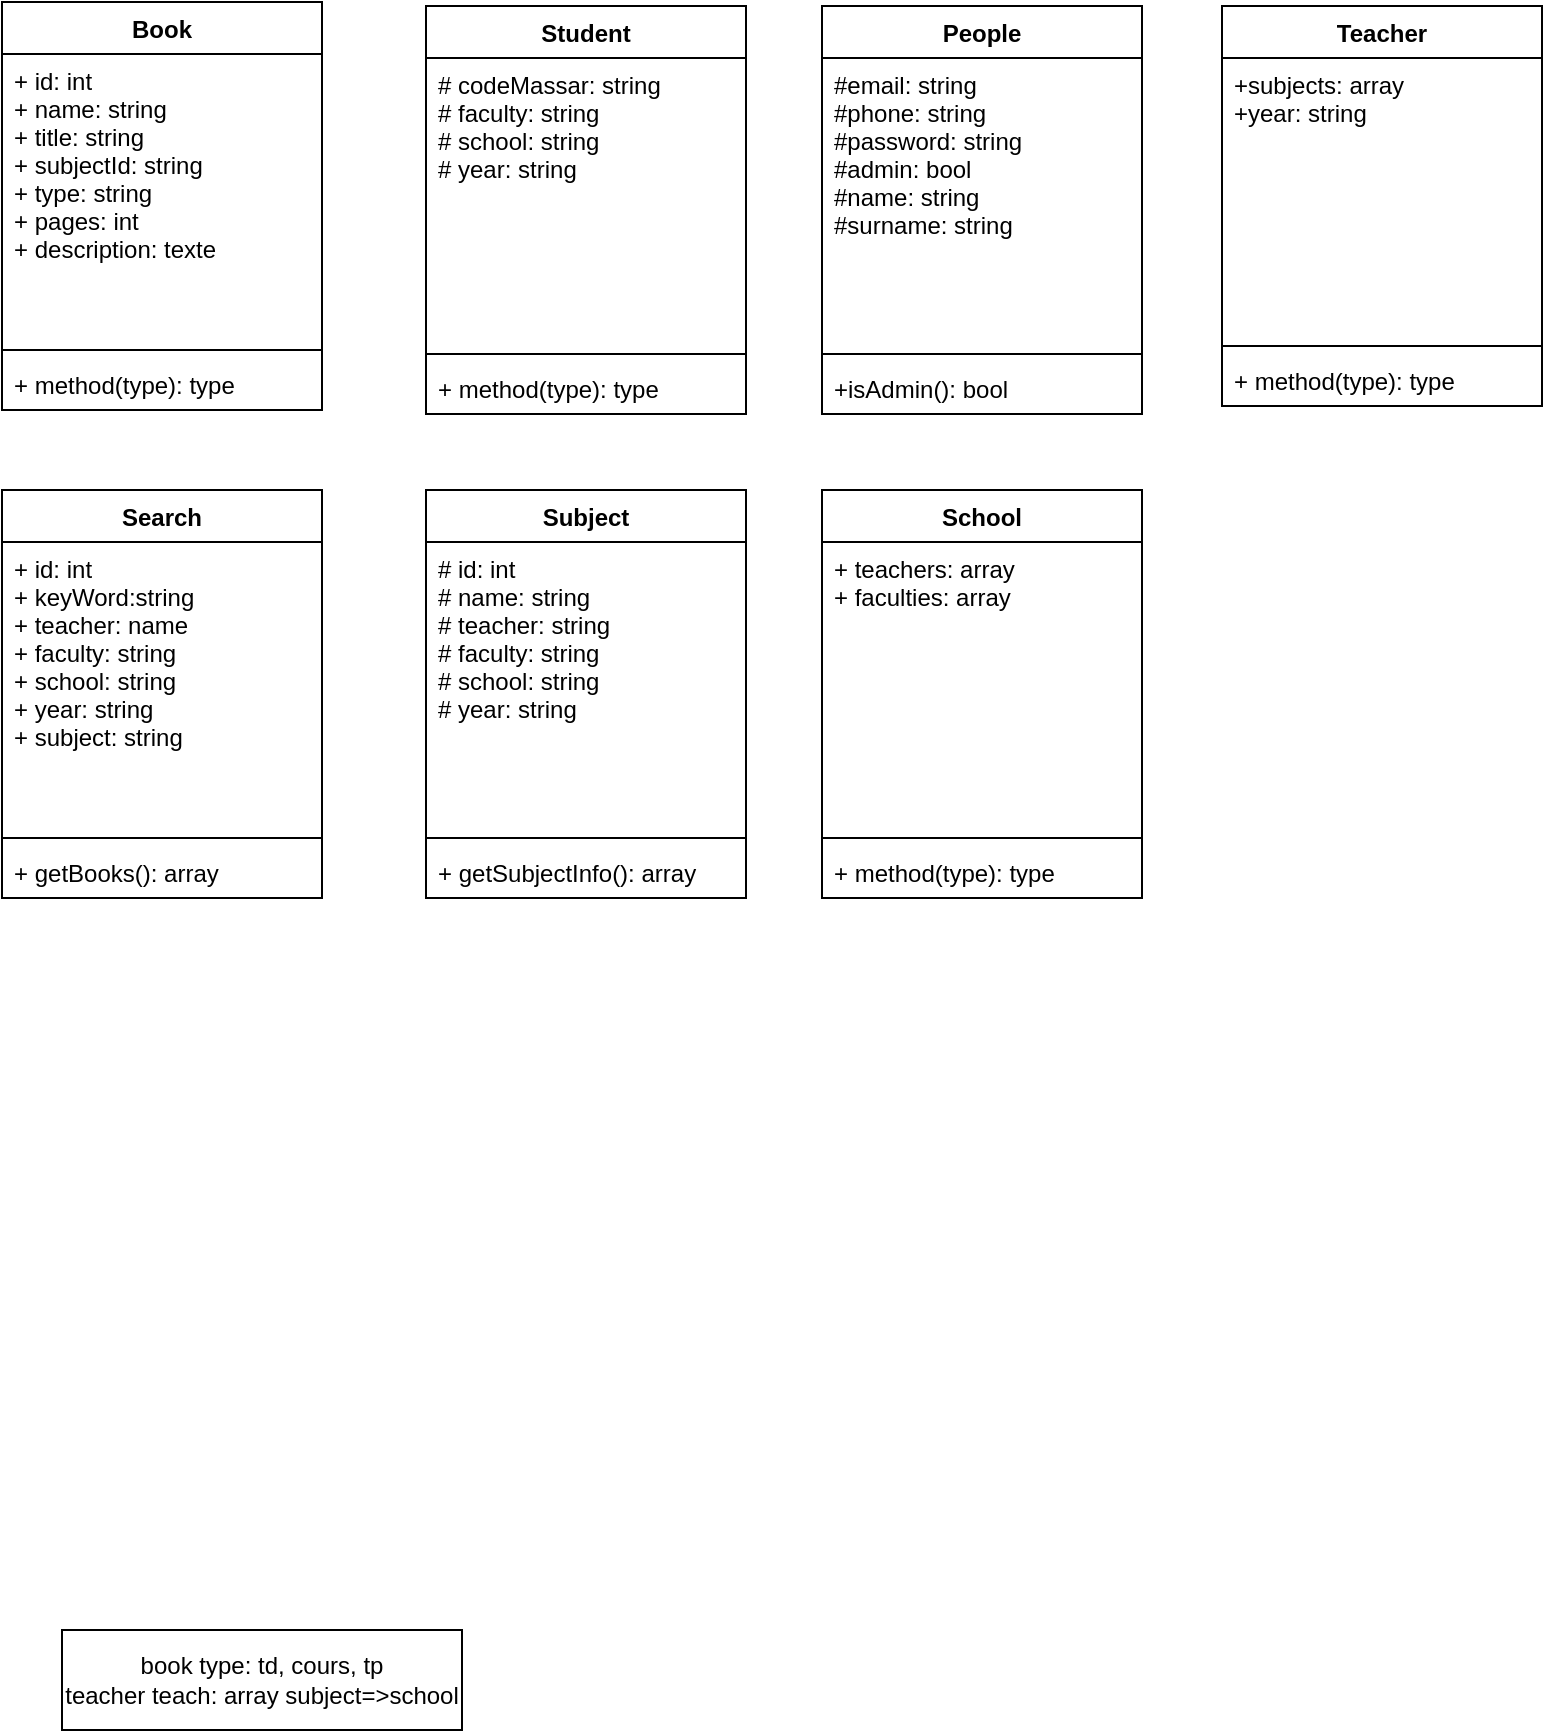 <mxfile version="20.1.1" type="device" pages="2"><diagram id="FH7fq1m5Ihhq7P5iI2lx" name="Page-1"><mxGraphModel dx="932" dy="416" grid="1" gridSize="10" guides="1" tooltips="1" connect="1" arrows="1" fold="1" page="1" pageScale="1" pageWidth="827" pageHeight="1169" math="0" shadow="0"><root><mxCell id="0"/><mxCell id="1" parent="0"/><mxCell id="POIA7cHZcUUvhXnqmmPW-1" value="book type: td, cours, tp&lt;br&gt;teacher teach: array subject=&amp;gt;school" style="rounded=0;whiteSpace=wrap;html=1;" vertex="1" parent="1"><mxGeometry x="60" y="840" width="200" height="50" as="geometry"/></mxCell><mxCell id="s6F9CiaSp1e1iH-kQ-8I-5" value="Student" style="swimlane;fontStyle=1;align=center;verticalAlign=top;childLayout=stackLayout;horizontal=1;startSize=26;horizontalStack=0;resizeParent=1;resizeParentMax=0;resizeLast=0;collapsible=1;marginBottom=0;" vertex="1" parent="1"><mxGeometry x="242" y="28" width="160" height="204" as="geometry"/></mxCell><mxCell id="s6F9CiaSp1e1iH-kQ-8I-6" value="# codeMassar: string&#10;# faculty: string&#10;# school: string&#10;# year: string" style="text;strokeColor=none;fillColor=none;align=left;verticalAlign=top;spacingLeft=4;spacingRight=4;overflow=hidden;rotatable=0;points=[[0,0.5],[1,0.5]];portConstraint=eastwest;" vertex="1" parent="s6F9CiaSp1e1iH-kQ-8I-5"><mxGeometry y="26" width="160" height="144" as="geometry"/></mxCell><mxCell id="s6F9CiaSp1e1iH-kQ-8I-7" value="" style="line;strokeWidth=1;fillColor=none;align=left;verticalAlign=middle;spacingTop=-1;spacingLeft=3;spacingRight=3;rotatable=0;labelPosition=right;points=[];portConstraint=eastwest;" vertex="1" parent="s6F9CiaSp1e1iH-kQ-8I-5"><mxGeometry y="170" width="160" height="8" as="geometry"/></mxCell><mxCell id="s6F9CiaSp1e1iH-kQ-8I-8" value="+ method(type): type" style="text;strokeColor=none;fillColor=none;align=left;verticalAlign=top;spacingLeft=4;spacingRight=4;overflow=hidden;rotatable=0;points=[[0,0.5],[1,0.5]];portConstraint=eastwest;" vertex="1" parent="s6F9CiaSp1e1iH-kQ-8I-5"><mxGeometry y="178" width="160" height="26" as="geometry"/></mxCell><mxCell id="s6F9CiaSp1e1iH-kQ-8I-1" value="Teacher" style="swimlane;fontStyle=1;align=center;verticalAlign=top;childLayout=stackLayout;horizontal=1;startSize=26;horizontalStack=0;resizeParent=1;resizeParentMax=0;resizeLast=0;collapsible=1;marginBottom=0;" vertex="1" parent="1"><mxGeometry x="640" y="28" width="160" height="200" as="geometry"/></mxCell><mxCell id="s6F9CiaSp1e1iH-kQ-8I-2" value="+subjects: array&#10;+year: string" style="text;strokeColor=none;fillColor=none;align=left;verticalAlign=top;spacingLeft=4;spacingRight=4;overflow=hidden;rotatable=0;points=[[0,0.5],[1,0.5]];portConstraint=eastwest;" vertex="1" parent="s6F9CiaSp1e1iH-kQ-8I-1"><mxGeometry y="26" width="160" height="140" as="geometry"/></mxCell><mxCell id="s6F9CiaSp1e1iH-kQ-8I-3" value="" style="line;strokeWidth=1;fillColor=none;align=left;verticalAlign=middle;spacingTop=-1;spacingLeft=3;spacingRight=3;rotatable=0;labelPosition=right;points=[];portConstraint=eastwest;" vertex="1" parent="s6F9CiaSp1e1iH-kQ-8I-1"><mxGeometry y="166" width="160" height="8" as="geometry"/></mxCell><mxCell id="s6F9CiaSp1e1iH-kQ-8I-4" value="+ method(type): type" style="text;strokeColor=none;fillColor=none;align=left;verticalAlign=top;spacingLeft=4;spacingRight=4;overflow=hidden;rotatable=0;points=[[0,0.5],[1,0.5]];portConstraint=eastwest;" vertex="1" parent="s6F9CiaSp1e1iH-kQ-8I-1"><mxGeometry y="174" width="160" height="26" as="geometry"/></mxCell><mxCell id="3PnVV1oMiMbz4VTsRcU4-6" value="Subject" style="swimlane;fontStyle=1;align=center;verticalAlign=top;childLayout=stackLayout;horizontal=1;startSize=26;horizontalStack=0;resizeParent=1;resizeParentMax=0;resizeLast=0;collapsible=1;marginBottom=0;" vertex="1" parent="1"><mxGeometry x="242" y="270" width="160" height="204" as="geometry"/></mxCell><mxCell id="3PnVV1oMiMbz4VTsRcU4-7" value="# id: int&#10;# name: string&#10;# teacher: string&#10;# faculty: string&#10;# school: string&#10;# year: string" style="text;strokeColor=none;fillColor=none;align=left;verticalAlign=top;spacingLeft=4;spacingRight=4;overflow=hidden;rotatable=0;points=[[0,0.5],[1,0.5]];portConstraint=eastwest;" vertex="1" parent="3PnVV1oMiMbz4VTsRcU4-6"><mxGeometry y="26" width="160" height="144" as="geometry"/></mxCell><mxCell id="3PnVV1oMiMbz4VTsRcU4-8" value="" style="line;strokeWidth=1;fillColor=none;align=left;verticalAlign=middle;spacingTop=-1;spacingLeft=3;spacingRight=3;rotatable=0;labelPosition=right;points=[];portConstraint=eastwest;" vertex="1" parent="3PnVV1oMiMbz4VTsRcU4-6"><mxGeometry y="170" width="160" height="8" as="geometry"/></mxCell><mxCell id="3PnVV1oMiMbz4VTsRcU4-9" value="+ getSubjectInfo(): array" style="text;strokeColor=none;fillColor=none;align=left;verticalAlign=top;spacingLeft=4;spacingRight=4;overflow=hidden;rotatable=0;points=[[0,0.5],[1,0.5]];portConstraint=eastwest;" vertex="1" parent="3PnVV1oMiMbz4VTsRcU4-6"><mxGeometry y="178" width="160" height="26" as="geometry"/></mxCell><mxCell id="3PnVV1oMiMbz4VTsRcU4-10" value="School" style="swimlane;fontStyle=1;align=center;verticalAlign=top;childLayout=stackLayout;horizontal=1;startSize=26;horizontalStack=0;resizeParent=1;resizeParentMax=0;resizeLast=0;collapsible=1;marginBottom=0;" vertex="1" parent="1"><mxGeometry x="440" y="270" width="160" height="204" as="geometry"/></mxCell><mxCell id="3PnVV1oMiMbz4VTsRcU4-11" value="+ teachers: array&#10;+ faculties: array" style="text;strokeColor=none;fillColor=none;align=left;verticalAlign=top;spacingLeft=4;spacingRight=4;overflow=hidden;rotatable=0;points=[[0,0.5],[1,0.5]];portConstraint=eastwest;" vertex="1" parent="3PnVV1oMiMbz4VTsRcU4-10"><mxGeometry y="26" width="160" height="144" as="geometry"/></mxCell><mxCell id="3PnVV1oMiMbz4VTsRcU4-12" value="" style="line;strokeWidth=1;fillColor=none;align=left;verticalAlign=middle;spacingTop=-1;spacingLeft=3;spacingRight=3;rotatable=0;labelPosition=right;points=[];portConstraint=eastwest;" vertex="1" parent="3PnVV1oMiMbz4VTsRcU4-10"><mxGeometry y="170" width="160" height="8" as="geometry"/></mxCell><mxCell id="3PnVV1oMiMbz4VTsRcU4-13" value="+ method(type): type" style="text;strokeColor=none;fillColor=none;align=left;verticalAlign=top;spacingLeft=4;spacingRight=4;overflow=hidden;rotatable=0;points=[[0,0.5],[1,0.5]];portConstraint=eastwest;" vertex="1" parent="3PnVV1oMiMbz4VTsRcU4-10"><mxGeometry y="178" width="160" height="26" as="geometry"/></mxCell><mxCell id="3PnVV1oMiMbz4VTsRcU4-20" value="Book" style="swimlane;fontStyle=1;align=center;verticalAlign=top;childLayout=stackLayout;horizontal=1;startSize=26;horizontalStack=0;resizeParent=1;resizeParentMax=0;resizeLast=0;collapsible=1;marginBottom=0;" vertex="1" parent="1"><mxGeometry x="30" y="26" width="160" height="204" as="geometry"/></mxCell><mxCell id="3PnVV1oMiMbz4VTsRcU4-21" value="+ id: int&#10;+ name: string&#10;+ title: string&#10;+ subjectId: string&#10;+ type: string&#10;+ pages: int&#10;+ description: texte&#10;&#10;&#10;" style="text;strokeColor=none;fillColor=none;align=left;verticalAlign=top;spacingLeft=4;spacingRight=4;overflow=hidden;rotatable=0;points=[[0,0.5],[1,0.5]];portConstraint=eastwest;" vertex="1" parent="3PnVV1oMiMbz4VTsRcU4-20"><mxGeometry y="26" width="160" height="144" as="geometry"/></mxCell><mxCell id="3PnVV1oMiMbz4VTsRcU4-22" value="" style="line;strokeWidth=1;fillColor=none;align=left;verticalAlign=middle;spacingTop=-1;spacingLeft=3;spacingRight=3;rotatable=0;labelPosition=right;points=[];portConstraint=eastwest;" vertex="1" parent="3PnVV1oMiMbz4VTsRcU4-20"><mxGeometry y="170" width="160" height="8" as="geometry"/></mxCell><mxCell id="3PnVV1oMiMbz4VTsRcU4-23" value="+ method(type): type" style="text;strokeColor=none;fillColor=none;align=left;verticalAlign=top;spacingLeft=4;spacingRight=4;overflow=hidden;rotatable=0;points=[[0,0.5],[1,0.5]];portConstraint=eastwest;" vertex="1" parent="3PnVV1oMiMbz4VTsRcU4-20"><mxGeometry y="178" width="160" height="26" as="geometry"/></mxCell><mxCell id="3PnVV1oMiMbz4VTsRcU4-24" value="People" style="swimlane;fontStyle=1;align=center;verticalAlign=top;childLayout=stackLayout;horizontal=1;startSize=26;horizontalStack=0;resizeParent=1;resizeParentMax=0;resizeLast=0;collapsible=1;marginBottom=0;" vertex="1" parent="1"><mxGeometry x="440" y="28" width="160" height="204" as="geometry"/></mxCell><mxCell id="3PnVV1oMiMbz4VTsRcU4-25" value="#email: string&#10;#phone: string&#10;#password: string&#10;#admin: bool&#10;#name: string&#10;#surname: string&#10;" style="text;strokeColor=none;fillColor=none;align=left;verticalAlign=top;spacingLeft=4;spacingRight=4;overflow=hidden;rotatable=0;points=[[0,0.5],[1,0.5]];portConstraint=eastwest;" vertex="1" parent="3PnVV1oMiMbz4VTsRcU4-24"><mxGeometry y="26" width="160" height="144" as="geometry"/></mxCell><mxCell id="3PnVV1oMiMbz4VTsRcU4-26" value="" style="line;strokeWidth=1;fillColor=none;align=left;verticalAlign=middle;spacingTop=-1;spacingLeft=3;spacingRight=3;rotatable=0;labelPosition=right;points=[];portConstraint=eastwest;" vertex="1" parent="3PnVV1oMiMbz4VTsRcU4-24"><mxGeometry y="170" width="160" height="8" as="geometry"/></mxCell><mxCell id="3PnVV1oMiMbz4VTsRcU4-27" value="+isAdmin(): bool" style="text;strokeColor=none;fillColor=none;align=left;verticalAlign=top;spacingLeft=4;spacingRight=4;overflow=hidden;rotatable=0;points=[[0,0.5],[1,0.5]];portConstraint=eastwest;" vertex="1" parent="3PnVV1oMiMbz4VTsRcU4-24"><mxGeometry y="178" width="160" height="26" as="geometry"/></mxCell><mxCell id="3PnVV1oMiMbz4VTsRcU4-31" value="Search" style="swimlane;fontStyle=1;align=center;verticalAlign=top;childLayout=stackLayout;horizontal=1;startSize=26;horizontalStack=0;resizeParent=1;resizeParentMax=0;resizeLast=0;collapsible=1;marginBottom=0;" vertex="1" parent="1"><mxGeometry x="30" y="270" width="160" height="204" as="geometry"/></mxCell><mxCell id="3PnVV1oMiMbz4VTsRcU4-32" value="+ id: int&#10;+ keyWord:string&#10;+ teacher: name&#10;+ faculty: string&#10;+ school: string&#10;+ year: string&#10;+ subject: string" style="text;strokeColor=none;fillColor=none;align=left;verticalAlign=top;spacingLeft=4;spacingRight=4;overflow=hidden;rotatable=0;points=[[0,0.5],[1,0.5]];portConstraint=eastwest;" vertex="1" parent="3PnVV1oMiMbz4VTsRcU4-31"><mxGeometry y="26" width="160" height="144" as="geometry"/></mxCell><mxCell id="3PnVV1oMiMbz4VTsRcU4-33" value="" style="line;strokeWidth=1;fillColor=none;align=left;verticalAlign=middle;spacingTop=-1;spacingLeft=3;spacingRight=3;rotatable=0;labelPosition=right;points=[];portConstraint=eastwest;" vertex="1" parent="3PnVV1oMiMbz4VTsRcU4-31"><mxGeometry y="170" width="160" height="8" as="geometry"/></mxCell><mxCell id="3PnVV1oMiMbz4VTsRcU4-34" value="+ getBooks(): array" style="text;strokeColor=none;fillColor=none;align=left;verticalAlign=top;spacingLeft=4;spacingRight=4;overflow=hidden;rotatable=0;points=[[0,0.5],[1,0.5]];portConstraint=eastwest;" vertex="1" parent="3PnVV1oMiMbz4VTsRcU4-31"><mxGeometry y="178" width="160" height="26" as="geometry"/></mxCell></root></mxGraphModel></diagram><diagram id="w3Zi_sFoJAhvzdcWFxQw" name="Page-2"><mxGraphModel dx="750" dy="416" grid="1" gridSize="10" guides="1" tooltips="1" connect="1" arrows="1" fold="1" page="1" pageScale="1" pageWidth="827" pageHeight="1169" math="0" shadow="0"><root><mxCell id="0"/><mxCell id="1" parent="0"/><mxCell id="MYaMO8uZr-K_MGANQPIC-5" value="Book" style="swimlane;childLayout=stackLayout;horizontal=1;startSize=30;horizontalStack=0;rounded=1;fontSize=14;fontStyle=0;strokeWidth=2;resizeParent=0;resizeLast=1;shadow=0;dashed=0;align=center;" vertex="1" parent="1"><mxGeometry x="80" y="60" width="160" height="230" as="geometry"/></mxCell><mxCell id="mxDOWbDDkeurYdvagWgc-1" value="+ id&lt;br&gt;+ name&lt;br style=&quot;padding: 0px; margin: 0px;&quot;&gt;+ isbn&lt;br style=&quot;padding: 0px; margin: 0px;&quot;&gt;+ title&lt;br style=&quot;padding: 0px; margin: 0px;&quot;&gt;+ author&lt;br&gt;+ subject&lt;br&gt;+ school&lt;br&gt;&lt;div style=&quot;padding: 0px; margin: 0px;&quot;&gt;+ type&lt;br style=&quot;padding: 0px; margin: 0px; color: rgb(0, 0, 0); font-family: Helvetica; font-size: 12px; font-style: normal; font-variant-ligatures: normal; font-variant-caps: normal; font-weight: 400; letter-spacing: normal; orphans: 2; text-align: left; text-indent: 0px; text-transform: none; widows: 2; word-spacing: 0px; -webkit-text-stroke-width: 0px; background-color: rgb(248, 249, 250); text-decoration-thickness: initial; text-decoration-style: initial; text-decoration-color: initial;&quot;&gt;&lt;br&gt;&lt;br&gt;&lt;/div&gt;" style="text;whiteSpace=wrap;html=1;" vertex="1" parent="MYaMO8uZr-K_MGANQPIC-5"><mxGeometry y="30" width="160" height="200" as="geometry"/></mxCell><mxCell id="mxDOWbDDkeurYdvagWgc-3" style="edgeStyle=orthogonalEdgeStyle;rounded=0;orthogonalLoop=1;jettySize=auto;html=1;exitX=0.5;exitY=1;exitDx=0;exitDy=0;" edge="1" parent="MYaMO8uZr-K_MGANQPIC-5" source="mxDOWbDDkeurYdvagWgc-1" target="mxDOWbDDkeurYdvagWgc-1"><mxGeometry relative="1" as="geometry"/></mxCell><mxCell id="MYaMO8uZr-K_MGANQPIC-9" value="People" style="swimlane;childLayout=stackLayout;horizontal=1;startSize=30;horizontalStack=0;rounded=1;fontSize=14;fontStyle=0;strokeWidth=2;resizeParent=0;resizeLast=1;shadow=0;dashed=0;align=center;" vertex="1" parent="1"><mxGeometry x="320" y="20" width="160" height="120" as="geometry"/></mxCell><mxCell id="MYaMO8uZr-K_MGANQPIC-10" value="+id&#10;+email&#10;+phone&#10;+password&#10;" style="align=left;strokeColor=none;fillColor=none;spacingLeft=4;fontSize=12;verticalAlign=top;resizable=0;rotatable=0;part=1;" vertex="1" parent="MYaMO8uZr-K_MGANQPIC-9"><mxGeometry y="30" width="160" height="90" as="geometry"/></mxCell><mxCell id="MYaMO8uZr-K_MGANQPIC-11" value="" style="swimlane;childLayout=stackLayout;horizontal=1;startSize=30;horizontalStack=0;rounded=1;fontSize=14;fontStyle=0;strokeWidth=2;resizeParent=0;resizeLast=1;shadow=0;dashed=0;align=center;" vertex="1" parent="1"><mxGeometry x="540" y="160" width="160" height="120" as="geometry"/></mxCell><mxCell id="MYaMO8uZr-K_MGANQPIC-12" value="+Attribute1&#10;+Attribute2&#10;+Attribute3" style="align=left;strokeColor=none;fillColor=none;spacingLeft=4;fontSize=12;verticalAlign=top;resizable=0;rotatable=0;part=1;" vertex="1" parent="MYaMO8uZr-K_MGANQPIC-11"><mxGeometry y="30" width="160" height="90" as="geometry"/></mxCell><mxCell id="mxDOWbDDkeurYdvagWgc-2" value="book type: td, cours, tp" style="rounded=0;whiteSpace=wrap;html=1;" vertex="1" parent="1"><mxGeometry x="180" y="370" width="200" height="50" as="geometry"/></mxCell></root></mxGraphModel></diagram></mxfile>